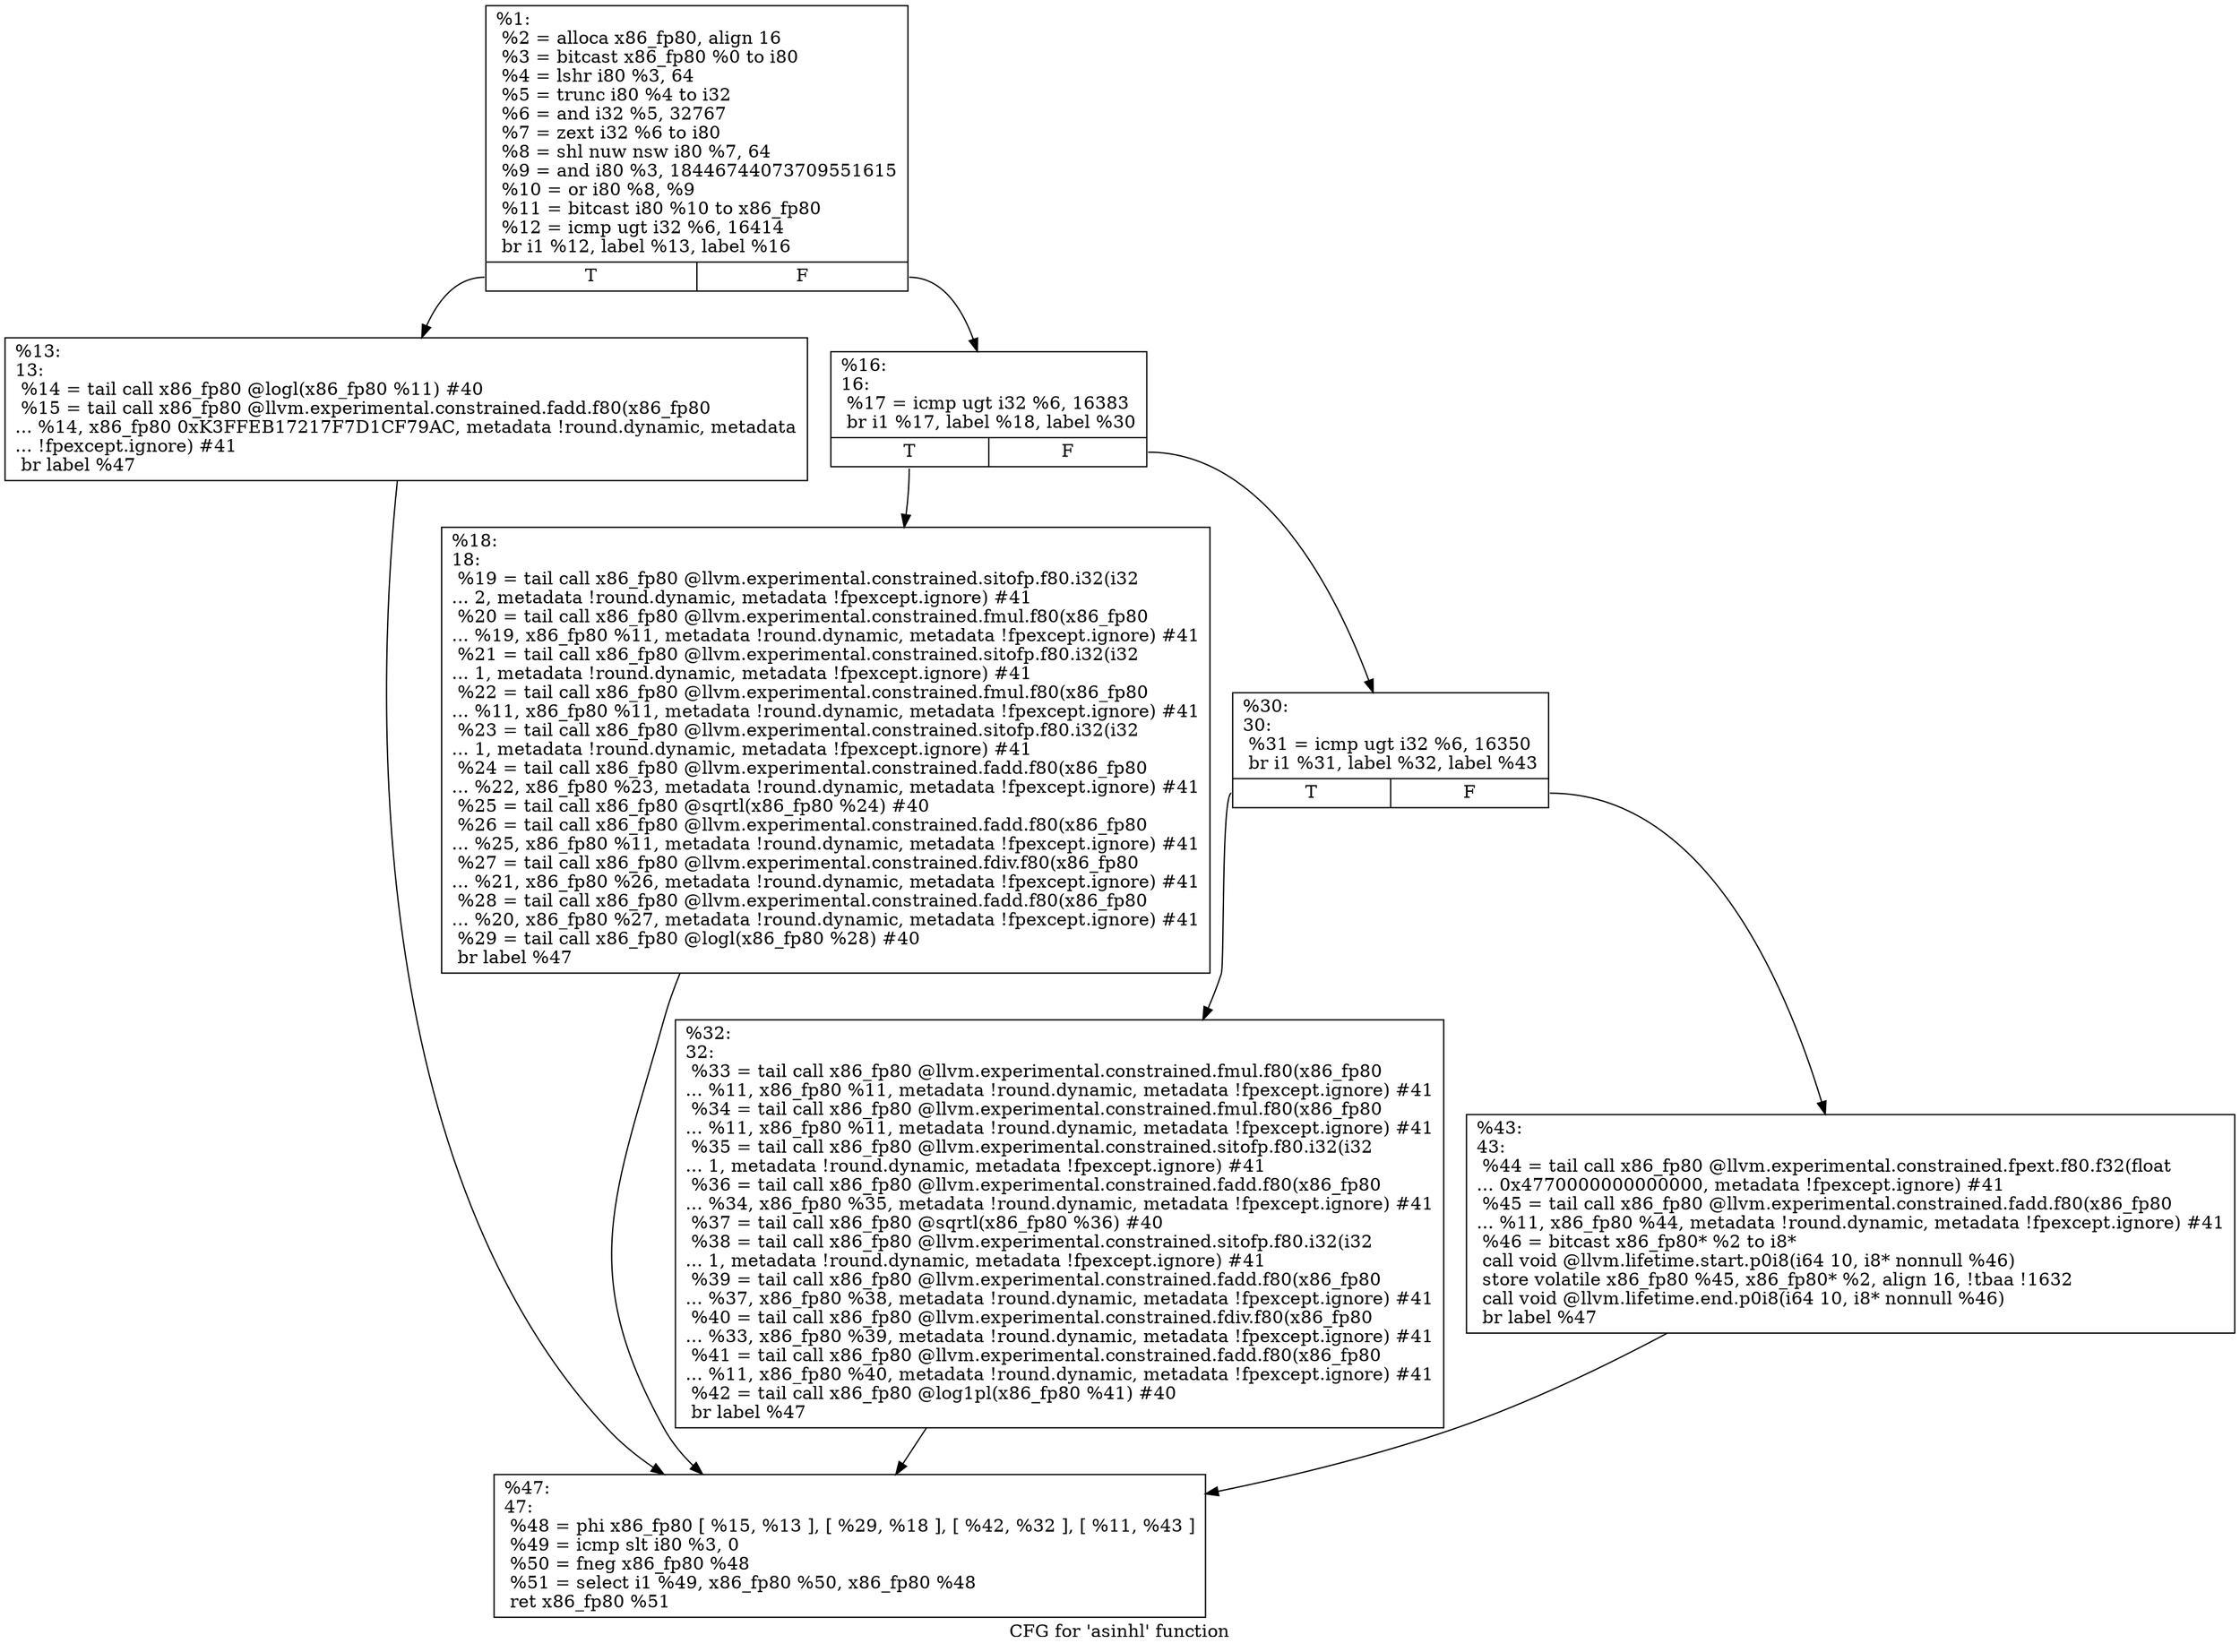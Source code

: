 digraph "CFG for 'asinhl' function" {
	label="CFG for 'asinhl' function";

	Node0x1cff8e0 [shape=record,label="{%1:\l  %2 = alloca x86_fp80, align 16\l  %3 = bitcast x86_fp80 %0 to i80\l  %4 = lshr i80 %3, 64\l  %5 = trunc i80 %4 to i32\l  %6 = and i32 %5, 32767\l  %7 = zext i32 %6 to i80\l  %8 = shl nuw nsw i80 %7, 64\l  %9 = and i80 %3, 18446744073709551615\l  %10 = or i80 %8, %9\l  %11 = bitcast i80 %10 to x86_fp80\l  %12 = icmp ugt i32 %6, 16414\l  br i1 %12, label %13, label %16\l|{<s0>T|<s1>F}}"];
	Node0x1cff8e0:s0 -> Node0x1d00100;
	Node0x1cff8e0:s1 -> Node0x1d00150;
	Node0x1d00100 [shape=record,label="{%13:\l13:                                               \l  %14 = tail call x86_fp80 @logl(x86_fp80 %11) #40\l  %15 = tail call x86_fp80 @llvm.experimental.constrained.fadd.f80(x86_fp80\l... %14, x86_fp80 0xK3FFEB17217F7D1CF79AC, metadata !round.dynamic, metadata\l... !fpexcept.ignore) #41\l  br label %47\l}"];
	Node0x1d00100 -> Node0x1d002e0;
	Node0x1d00150 [shape=record,label="{%16:\l16:                                               \l  %17 = icmp ugt i32 %6, 16383\l  br i1 %17, label %18, label %30\l|{<s0>T|<s1>F}}"];
	Node0x1d00150:s0 -> Node0x1d001a0;
	Node0x1d00150:s1 -> Node0x1d001f0;
	Node0x1d001a0 [shape=record,label="{%18:\l18:                                               \l  %19 = tail call x86_fp80 @llvm.experimental.constrained.sitofp.f80.i32(i32\l... 2, metadata !round.dynamic, metadata !fpexcept.ignore) #41\l  %20 = tail call x86_fp80 @llvm.experimental.constrained.fmul.f80(x86_fp80\l... %19, x86_fp80 %11, metadata !round.dynamic, metadata !fpexcept.ignore) #41\l  %21 = tail call x86_fp80 @llvm.experimental.constrained.sitofp.f80.i32(i32\l... 1, metadata !round.dynamic, metadata !fpexcept.ignore) #41\l  %22 = tail call x86_fp80 @llvm.experimental.constrained.fmul.f80(x86_fp80\l... %11, x86_fp80 %11, metadata !round.dynamic, metadata !fpexcept.ignore) #41\l  %23 = tail call x86_fp80 @llvm.experimental.constrained.sitofp.f80.i32(i32\l... 1, metadata !round.dynamic, metadata !fpexcept.ignore) #41\l  %24 = tail call x86_fp80 @llvm.experimental.constrained.fadd.f80(x86_fp80\l... %22, x86_fp80 %23, metadata !round.dynamic, metadata !fpexcept.ignore) #41\l  %25 = tail call x86_fp80 @sqrtl(x86_fp80 %24) #40\l  %26 = tail call x86_fp80 @llvm.experimental.constrained.fadd.f80(x86_fp80\l... %25, x86_fp80 %11, metadata !round.dynamic, metadata !fpexcept.ignore) #41\l  %27 = tail call x86_fp80 @llvm.experimental.constrained.fdiv.f80(x86_fp80\l... %21, x86_fp80 %26, metadata !round.dynamic, metadata !fpexcept.ignore) #41\l  %28 = tail call x86_fp80 @llvm.experimental.constrained.fadd.f80(x86_fp80\l... %20, x86_fp80 %27, metadata !round.dynamic, metadata !fpexcept.ignore) #41\l  %29 = tail call x86_fp80 @logl(x86_fp80 %28) #40\l  br label %47\l}"];
	Node0x1d001a0 -> Node0x1d002e0;
	Node0x1d001f0 [shape=record,label="{%30:\l30:                                               \l  %31 = icmp ugt i32 %6, 16350\l  br i1 %31, label %32, label %43\l|{<s0>T|<s1>F}}"];
	Node0x1d001f0:s0 -> Node0x1d00240;
	Node0x1d001f0:s1 -> Node0x1d00290;
	Node0x1d00240 [shape=record,label="{%32:\l32:                                               \l  %33 = tail call x86_fp80 @llvm.experimental.constrained.fmul.f80(x86_fp80\l... %11, x86_fp80 %11, metadata !round.dynamic, metadata !fpexcept.ignore) #41\l  %34 = tail call x86_fp80 @llvm.experimental.constrained.fmul.f80(x86_fp80\l... %11, x86_fp80 %11, metadata !round.dynamic, metadata !fpexcept.ignore) #41\l  %35 = tail call x86_fp80 @llvm.experimental.constrained.sitofp.f80.i32(i32\l... 1, metadata !round.dynamic, metadata !fpexcept.ignore) #41\l  %36 = tail call x86_fp80 @llvm.experimental.constrained.fadd.f80(x86_fp80\l... %34, x86_fp80 %35, metadata !round.dynamic, metadata !fpexcept.ignore) #41\l  %37 = tail call x86_fp80 @sqrtl(x86_fp80 %36) #40\l  %38 = tail call x86_fp80 @llvm.experimental.constrained.sitofp.f80.i32(i32\l... 1, metadata !round.dynamic, metadata !fpexcept.ignore) #41\l  %39 = tail call x86_fp80 @llvm.experimental.constrained.fadd.f80(x86_fp80\l... %37, x86_fp80 %38, metadata !round.dynamic, metadata !fpexcept.ignore) #41\l  %40 = tail call x86_fp80 @llvm.experimental.constrained.fdiv.f80(x86_fp80\l... %33, x86_fp80 %39, metadata !round.dynamic, metadata !fpexcept.ignore) #41\l  %41 = tail call x86_fp80 @llvm.experimental.constrained.fadd.f80(x86_fp80\l... %11, x86_fp80 %40, metadata !round.dynamic, metadata !fpexcept.ignore) #41\l  %42 = tail call x86_fp80 @log1pl(x86_fp80 %41) #40\l  br label %47\l}"];
	Node0x1d00240 -> Node0x1d002e0;
	Node0x1d00290 [shape=record,label="{%43:\l43:                                               \l  %44 = tail call x86_fp80 @llvm.experimental.constrained.fpext.f80.f32(float\l... 0x4770000000000000, metadata !fpexcept.ignore) #41\l  %45 = tail call x86_fp80 @llvm.experimental.constrained.fadd.f80(x86_fp80\l... %11, x86_fp80 %44, metadata !round.dynamic, metadata !fpexcept.ignore) #41\l  %46 = bitcast x86_fp80* %2 to i8*\l  call void @llvm.lifetime.start.p0i8(i64 10, i8* nonnull %46)\l  store volatile x86_fp80 %45, x86_fp80* %2, align 16, !tbaa !1632\l  call void @llvm.lifetime.end.p0i8(i64 10, i8* nonnull %46)\l  br label %47\l}"];
	Node0x1d00290 -> Node0x1d002e0;
	Node0x1d002e0 [shape=record,label="{%47:\l47:                                               \l  %48 = phi x86_fp80 [ %15, %13 ], [ %29, %18 ], [ %42, %32 ], [ %11, %43 ]\l  %49 = icmp slt i80 %3, 0\l  %50 = fneg x86_fp80 %48\l  %51 = select i1 %49, x86_fp80 %50, x86_fp80 %48\l  ret x86_fp80 %51\l}"];
}
